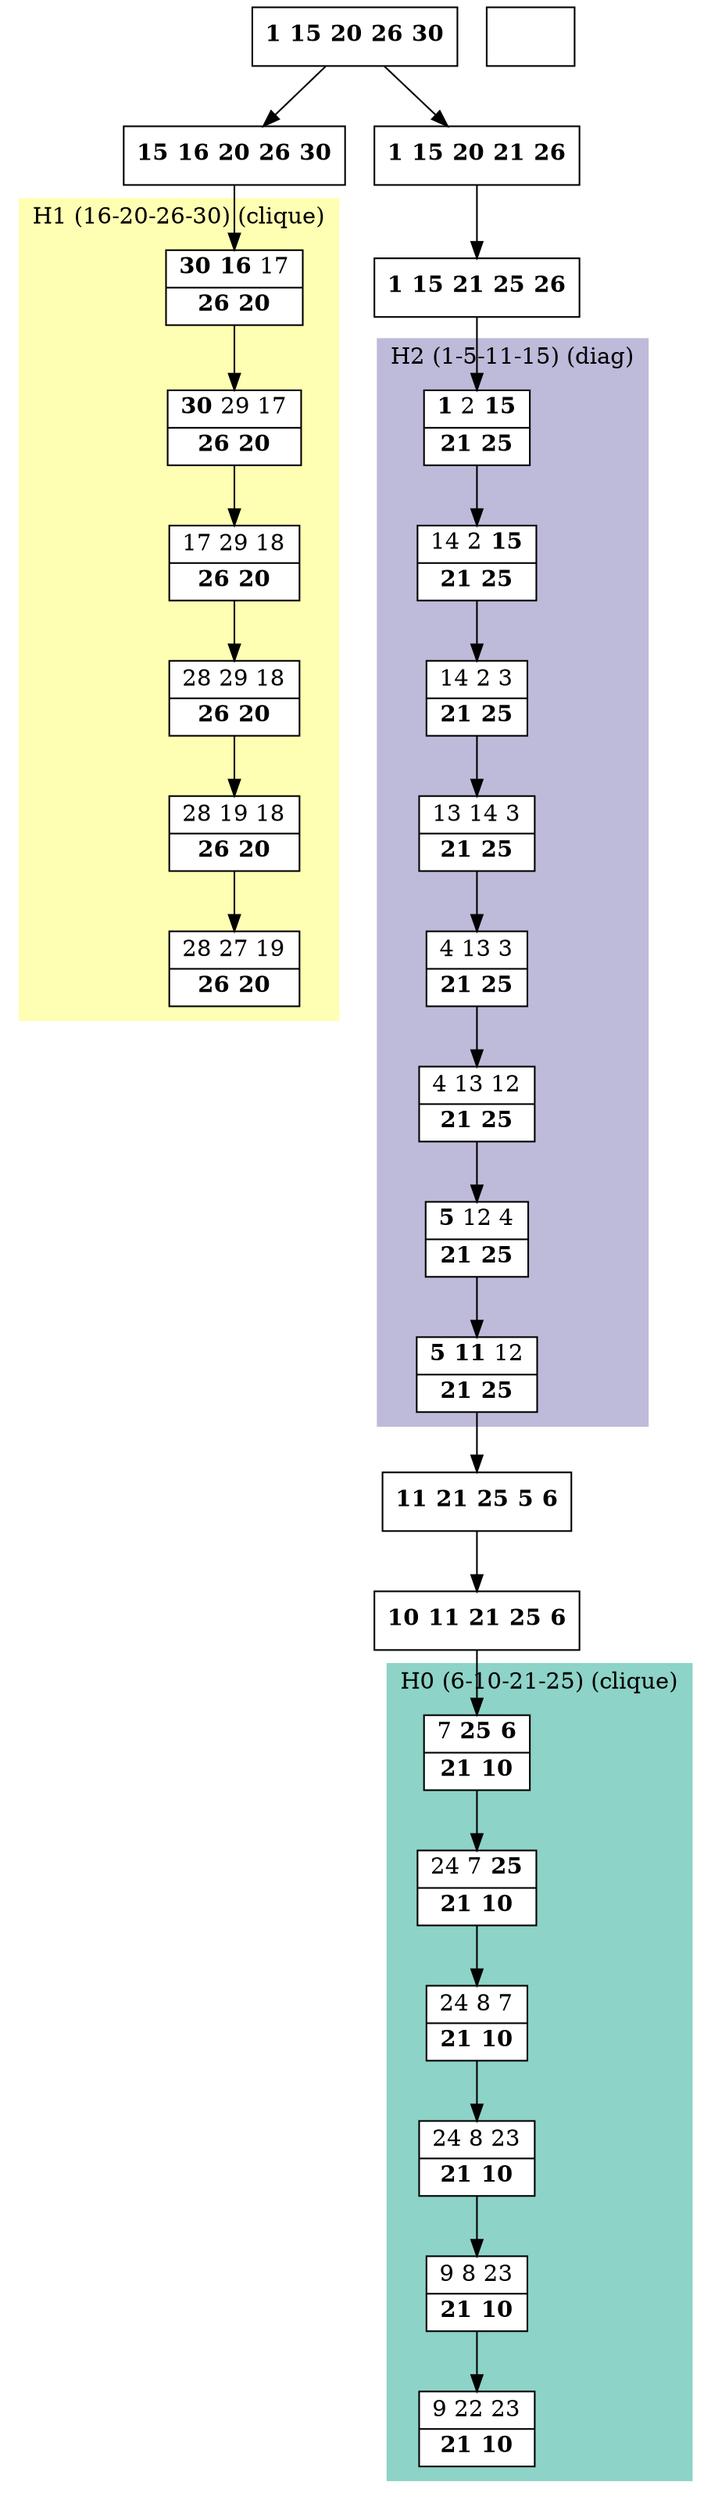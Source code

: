 digraph G {
    node [shape=box];
    subgraph cluster0 {
        node [style=filled,fillcolor=white];
        labeljust="l";
        style=filled;
        color="#8DD3C7";
        H0_0 -> H0_1 -> H0_2 -> H0_3 -> H0_4 -> H0_5;
        label="H0 (6-10-21-25) (clique)";
    }
    subgraph cluster1 {
        node [style=filled,fillcolor=white];
        labeljust="l";
        style=filled;
        color="#FFFFB3";
        H1_0 -> H1_1 -> H1_2 -> H1_3 -> H1_4 -> H1_5;
        label="H1 (16-20-26-30) (clique)";
    }
    subgraph cluster2 {
        node [style=filled,fillcolor=white];
        labeljust="l";
        style=filled;
        color="#BEBADA";
        H2_0 -> H2_1 -> H2_2 -> H2_3 -> H2_4 -> H2_5 -> H2_6 -> H2_7;
        label="H2 (1-5-11-15) (diag)";
    }
     -1 [shape=record,label= <{}> ];
     20 [shape=record,label= <{ <b>1</b> <b>15</b> <b>20</b> <b>26</b> <b>30</b>}> ];
     18 [shape=record,label= <{ <b>1</b> <b>15</b> <b>20</b> <b>21</b> <b>26</b>}> ];
     20  ->  18;
     1 [shape=record,label= <{ <b>1</b> <b>15</b> <b>21</b> <b>25</b> <b>26</b>}> ];
     18  ->  1;
     H2_0 [shape=record,label= <{ <b>1</b> 2 <b>15</b>|  <b>21</b> <b>25</b>}> ];
     1  ->  H2_0;
     H2_1 [shape=record,label= <{ 14 2 <b>15</b>|  <b>21</b> <b>25</b>}> ];
     H2_2 [shape=record,label= <{ 14 2 3|  <b>21</b> <b>25</b>}> ];
     H2_3 [shape=record,label= <{ 13 14 3|  <b>21</b> <b>25</b>}> ];
     H2_4 [shape=record,label= <{ 4 13 3|  <b>21</b> <b>25</b>}> ];
     H2_5 [shape=record,label= <{ 4 13 12|  <b>21</b> <b>25</b>}> ];
     H2_6 [shape=record,label= <{ <b>5</b> 12 4|  <b>21</b> <b>25</b>}> ];
     H2_7 [shape=record,label= <{ <b>5</b> <b>11</b> 12|  <b>21</b> <b>25</b>}> ];
     6 [shape=record,label= <{ <b>11</b> <b>21</b> <b>25</b> <b>5</b> <b>6</b>}> ];
     H2_7  ->  6;
     10 [shape=record,label= <{ <b>10</b> <b>11</b> <b>21</b> <b>25</b> <b>6</b>}> ];
     6  ->  10;
     H0_0 [shape=record,label= <{ 7 <b>25</b> <b>6</b>|  <b>21</b> <b>10</b>}> ];
     10  ->  H0_0;
     H0_1 [shape=record,label= <{ 24 7 <b>25</b>|  <b>21</b> <b>10</b>}> ];
     H0_2 [shape=record,label= <{ 24 8 7|  <b>21</b> <b>10</b>}> ];
     H0_3 [shape=record,label= <{ 24 8 23|  <b>21</b> <b>10</b>}> ];
     H0_4 [shape=record,label= <{ 9 8 23|  <b>21</b> <b>10</b>}> ];
     H0_5 [shape=record,label= <{ 9 22 23|  <b>21</b> <b>10</b>}> ];
     21 [shape=record,label= <{ <b>15</b> <b>16</b> <b>20</b> <b>26</b> <b>30</b>}> ];
     20  ->  21;
     H1_0 [shape=record,label= <{ <b>30</b> <b>16</b> 17|  <b>26</b> <b>20</b>}> ];
     21  ->  H1_0;
     H1_1 [shape=record,label= <{ <b>30</b> 29 17|  <b>26</b> <b>20</b>}> ];
     H1_2 [shape=record,label= <{ 17 29 18|  <b>26</b> <b>20</b>}> ];
     H1_3 [shape=record,label= <{ 28 29 18|  <b>26</b> <b>20</b>}> ];
     H1_4 [shape=record,label= <{ 28 19 18|  <b>26</b> <b>20</b>}> ];
     H1_5 [shape=record,label= <{ 28 27 19|  <b>26</b> <b>20</b>}> ];
}
